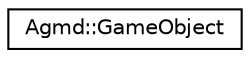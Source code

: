 digraph "Graphical Class Hierarchy"
{
  edge [fontname="Helvetica",fontsize="10",labelfontname="Helvetica",labelfontsize="10"];
  node [fontname="Helvetica",fontsize="10",shape=record];
  rankdir="LR";
  Node1 [label="Agmd::GameObject",height=0.2,width=0.4,color="black", fillcolor="white", style="filled",URL="$class_agmd_1_1_game_object.html"];
}
